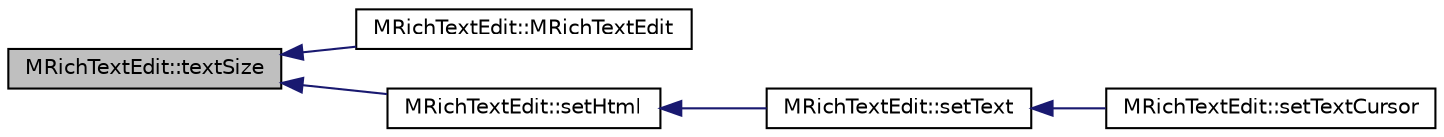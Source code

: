 digraph "MRichTextEdit::textSize"
{
  edge [fontname="Helvetica",fontsize="10",labelfontname="Helvetica",labelfontsize="10"];
  node [fontname="Helvetica",fontsize="10",shape=record];
  rankdir="LR";
  Node243 [label="MRichTextEdit::textSize",height=0.2,width=0.4,color="black", fillcolor="grey75", style="filled", fontcolor="black"];
  Node243 -> Node244 [dir="back",color="midnightblue",fontsize="10",style="solid",fontname="Helvetica"];
  Node244 [label="MRichTextEdit::MRichTextEdit",height=0.2,width=0.4,color="black", fillcolor="white", style="filled",URL="$class_m_rich_text_edit.html#a17d69881746fcd8de24674a5b862081a"];
  Node243 -> Node245 [dir="back",color="midnightblue",fontsize="10",style="solid",fontname="Helvetica"];
  Node245 [label="MRichTextEdit::setHtml",height=0.2,width=0.4,color="black", fillcolor="white", style="filled",URL="$class_m_rich_text_edit.html#a52a6c896bf5a1b407f16b0a3a7031c40"];
  Node245 -> Node246 [dir="back",color="midnightblue",fontsize="10",style="solid",fontname="Helvetica"];
  Node246 [label="MRichTextEdit::setText",height=0.2,width=0.4,color="black", fillcolor="white", style="filled",URL="$class_m_rich_text_edit.html#a399d16bc18b366934c362ffacfb1a451"];
  Node246 -> Node247 [dir="back",color="midnightblue",fontsize="10",style="solid",fontname="Helvetica"];
  Node247 [label="MRichTextEdit::setTextCursor",height=0.2,width=0.4,color="black", fillcolor="white", style="filled",URL="$class_m_rich_text_edit.html#a6a7a2a2cc996141c4e2b61df54933ac7"];
}
